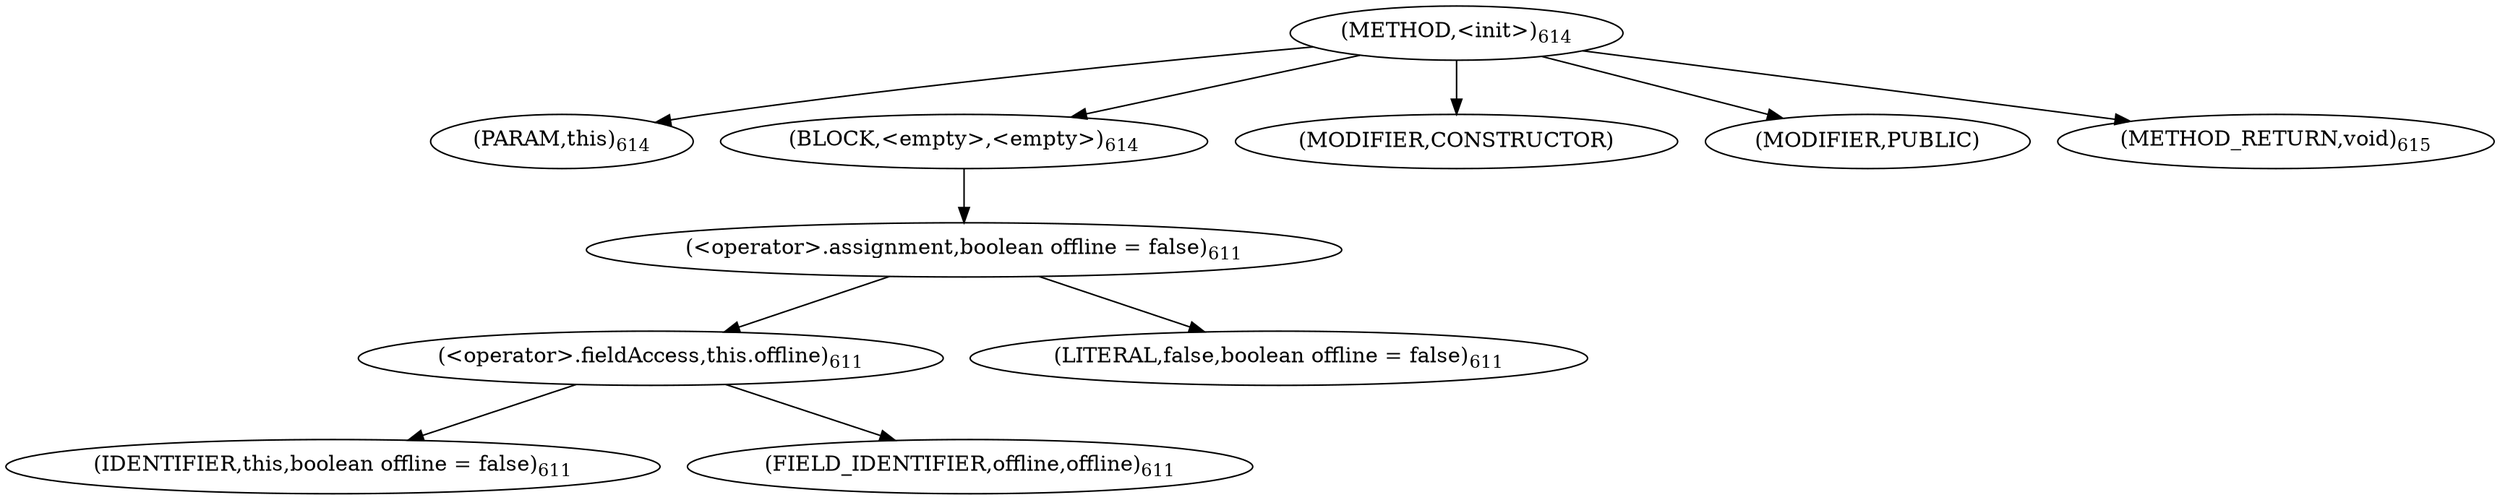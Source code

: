digraph "&lt;init&gt;" {  
"2003" [label = <(METHOD,&lt;init&gt;)<SUB>614</SUB>> ]
"2004" [label = <(PARAM,this)<SUB>614</SUB>> ]
"2005" [label = <(BLOCK,&lt;empty&gt;,&lt;empty&gt;)<SUB>614</SUB>> ]
"2006" [label = <(&lt;operator&gt;.assignment,boolean offline = false)<SUB>611</SUB>> ]
"2007" [label = <(&lt;operator&gt;.fieldAccess,this.offline)<SUB>611</SUB>> ]
"2008" [label = <(IDENTIFIER,this,boolean offline = false)<SUB>611</SUB>> ]
"2009" [label = <(FIELD_IDENTIFIER,offline,offline)<SUB>611</SUB>> ]
"2010" [label = <(LITERAL,false,boolean offline = false)<SUB>611</SUB>> ]
"2011" [label = <(MODIFIER,CONSTRUCTOR)> ]
"2012" [label = <(MODIFIER,PUBLIC)> ]
"2013" [label = <(METHOD_RETURN,void)<SUB>615</SUB>> ]
  "2003" -> "2004" 
  "2003" -> "2005" 
  "2003" -> "2011" 
  "2003" -> "2012" 
  "2003" -> "2013" 
  "2005" -> "2006" 
  "2006" -> "2007" 
  "2006" -> "2010" 
  "2007" -> "2008" 
  "2007" -> "2009" 
}
